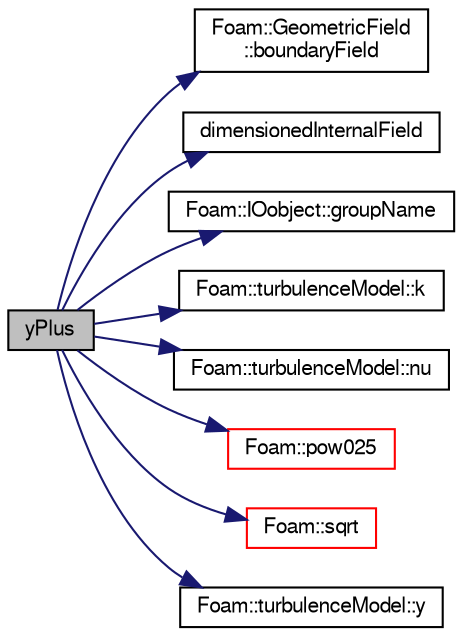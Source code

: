 digraph "yPlus"
{
  bgcolor="transparent";
  edge [fontname="FreeSans",fontsize="10",labelfontname="FreeSans",labelfontsize="10"];
  node [fontname="FreeSans",fontsize="10",shape=record];
  rankdir="LR";
  Node1 [label="yPlus",height=0.2,width=0.4,color="black", fillcolor="grey75", style="filled" fontcolor="black"];
  Node1 -> Node2 [color="midnightblue",fontsize="10",style="solid",fontname="FreeSans"];
  Node2 [label="Foam::GeometricField\l::boundaryField",height=0.2,width=0.4,color="black",URL="$a00896.html#a3c6c1a789b48ea0c5e8bff64f9c14f2d",tooltip="Return reference to GeometricBoundaryField. "];
  Node1 -> Node3 [color="midnightblue",fontsize="10",style="solid",fontname="FreeSans"];
  Node3 [label="dimensionedInternalField",height=0.2,width=0.4,color="black",URL="$a03034.html#a942cd19121a46cdc649099eb27c74b18"];
  Node1 -> Node4 [color="midnightblue",fontsize="10",style="solid",fontname="FreeSans"];
  Node4 [label="Foam::IOobject::groupName",height=0.2,width=0.4,color="black",URL="$a01142.html#ad5705e6da2a025ad75b4cf5d748d7d30"];
  Node1 -> Node5 [color="midnightblue",fontsize="10",style="solid",fontname="FreeSans"];
  Node5 [label="Foam::turbulenceModel::k",height=0.2,width=0.4,color="black",URL="$a02622.html#a513c40f9ed37e2baed10984c3c4c57a9",tooltip="Return the turbulence kinetic energy. "];
  Node1 -> Node6 [color="midnightblue",fontsize="10",style="solid",fontname="FreeSans"];
  Node6 [label="Foam::turbulenceModel::nu",height=0.2,width=0.4,color="black",URL="$a02622.html#ad5f81fcd6f7d0ddad1a5fe2a8f08bb3f",tooltip="Return the laminar viscosity. "];
  Node1 -> Node7 [color="midnightblue",fontsize="10",style="solid",fontname="FreeSans"];
  Node7 [label="Foam::pow025",height=0.2,width=0.4,color="red",URL="$a10237.html#af8d7dc24dfce32ee37c1210e616966e1"];
  Node1 -> Node8 [color="midnightblue",fontsize="10",style="solid",fontname="FreeSans"];
  Node8 [label="Foam::sqrt",height=0.2,width=0.4,color="red",URL="$a10237.html#a8616bd62eebf2342a80222fecb1bda71"];
  Node1 -> Node9 [color="midnightblue",fontsize="10",style="solid",fontname="FreeSans"];
  Node9 [label="Foam::turbulenceModel::y",height=0.2,width=0.4,color="black",URL="$a02622.html#a786f55d8a1d6a0900d1798fd04595c14",tooltip="Return the near wall distances. "];
}
